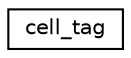 digraph "Graphical Class Hierarchy"
{
  edge [fontname="Helvetica",fontsize="10",labelfontname="Helvetica",labelfontsize="10"];
  node [fontname="Helvetica",fontsize="10",shape=record];
  rankdir="LR";
  Node0 [label="cell_tag",height=0.2,width=0.4,color="black", fillcolor="white", style="filled",URL="$structcell__tag.html"];
}
